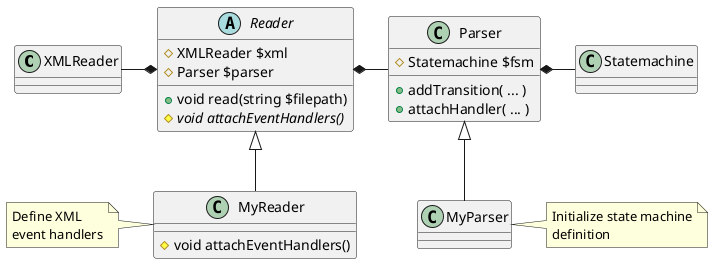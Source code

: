 @startuml

class XMLReader
class Statemachine
abstract class Reader {
    # XMLReader $xml
    # Parser $parser
    + void read(string $filepath)
    # {abstract} void attachEventHandlers()
}
class Parser {
    # Statemachine $fsm
    + addTransition( ... )
    + attachHandler( ... )
}
class MyReader {
    # void attachEventHandlers()
}
class MyParser
note right of MyParser: Initialize state machine\ndefinition
note left of MyReader: Define XML\nevent handlers

XMLReader -* Reader
Reader *- Parser
Parser *- Statemachine
Reader <|-- MyReader
Parser <|-- MyParser




@enduml